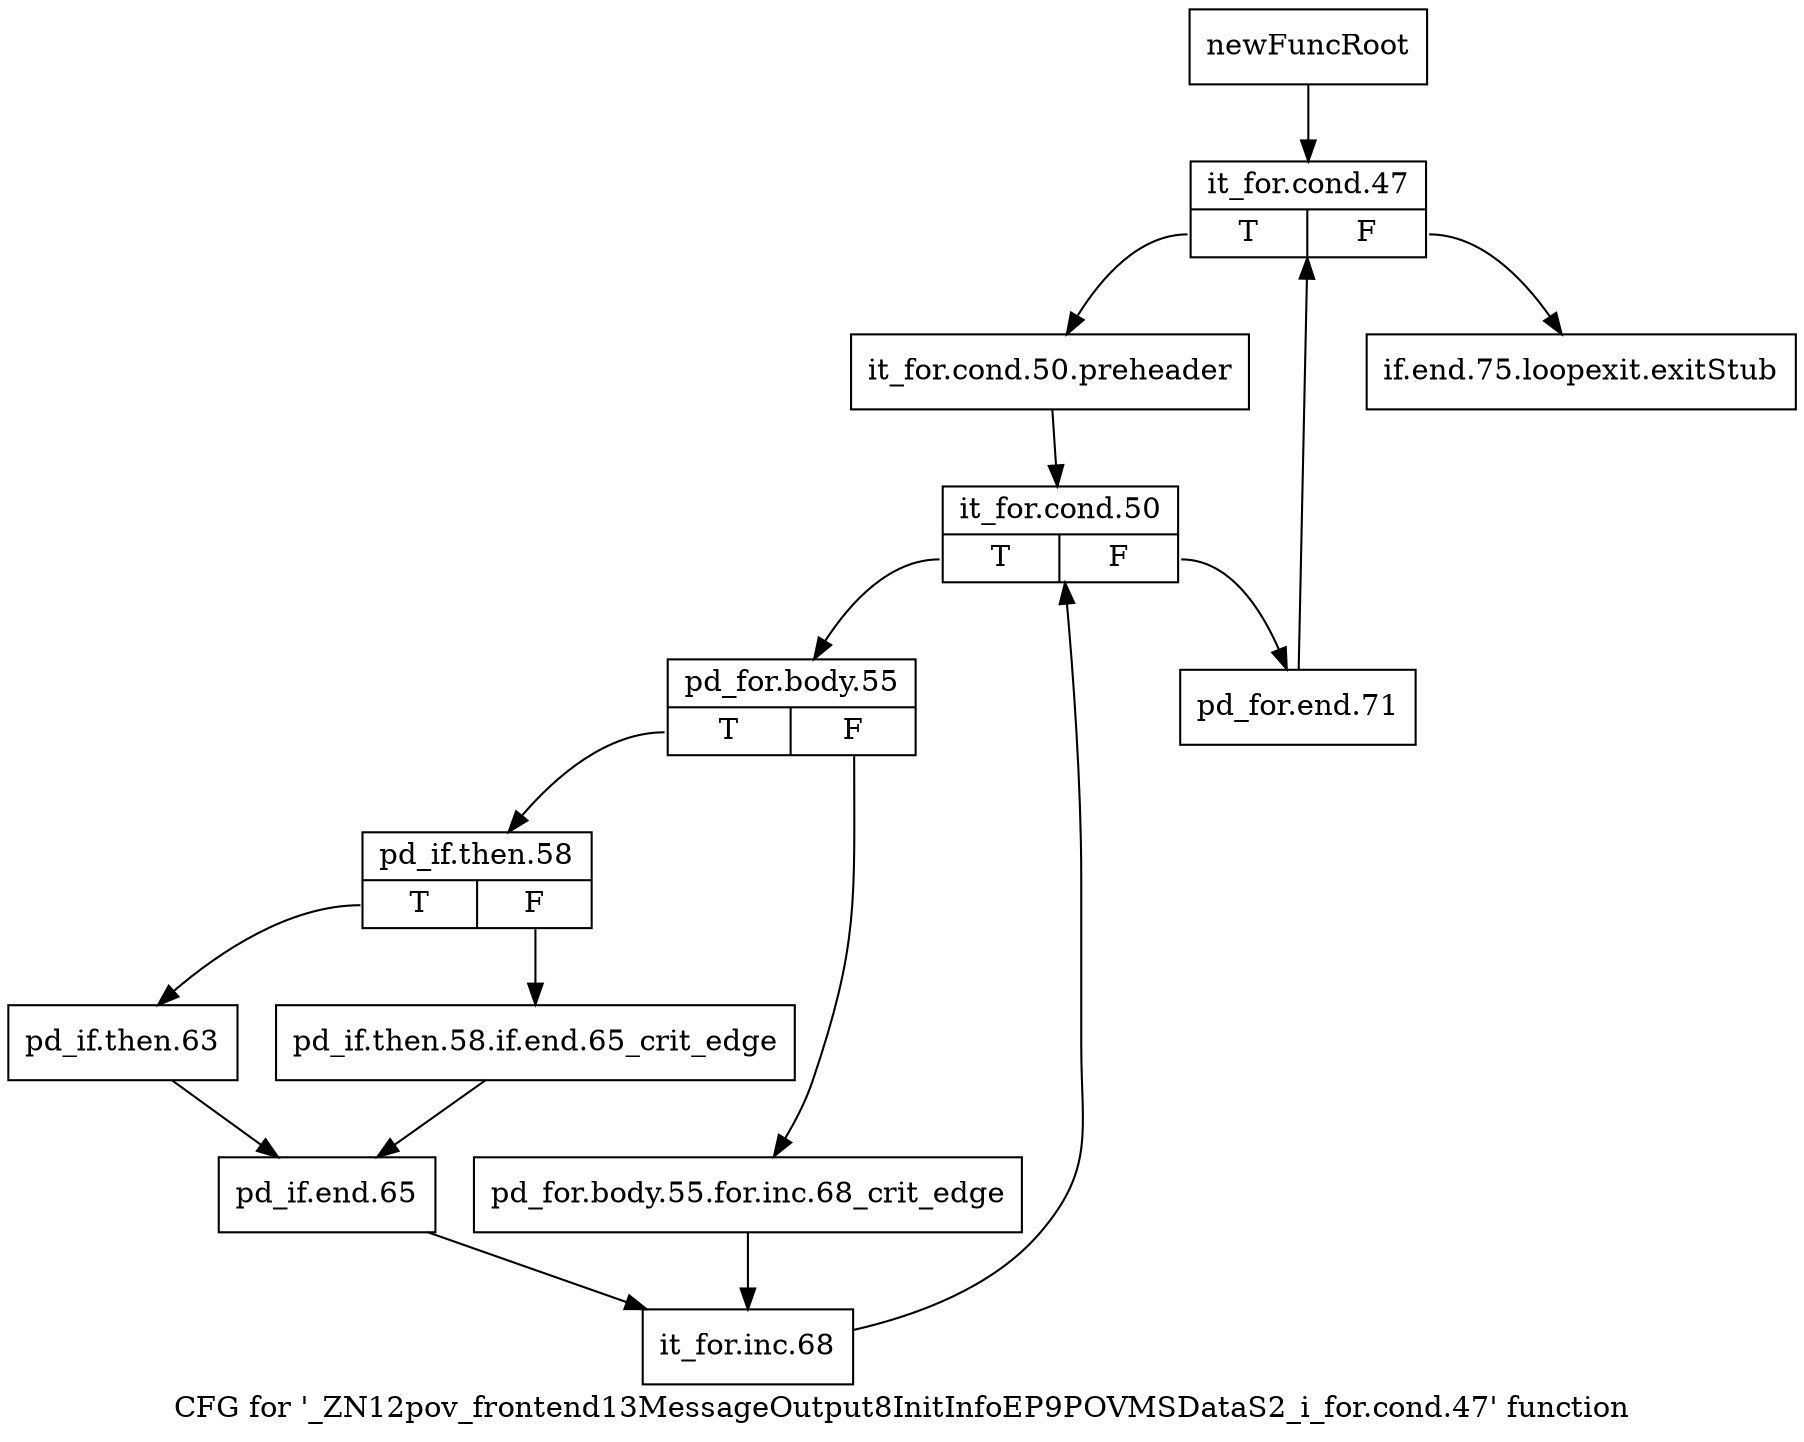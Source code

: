 digraph "CFG for '_ZN12pov_frontend13MessageOutput8InitInfoEP9POVMSDataS2_i_for.cond.47' function" {
	label="CFG for '_ZN12pov_frontend13MessageOutput8InitInfoEP9POVMSDataS2_i_for.cond.47' function";

	Node0x26b6730 [shape=record,label="{newFuncRoot}"];
	Node0x26b6730 -> Node0x26b67d0;
	Node0x26b6780 [shape=record,label="{if.end.75.loopexit.exitStub}"];
	Node0x26b67d0 [shape=record,label="{it_for.cond.47|{<s0>T|<s1>F}}"];
	Node0x26b67d0:s0 -> Node0x26b6820;
	Node0x26b67d0:s1 -> Node0x26b6780;
	Node0x26b6820 [shape=record,label="{it_for.cond.50.preheader}"];
	Node0x26b6820 -> Node0x26b6870;
	Node0x26b6870 [shape=record,label="{it_for.cond.50|{<s0>T|<s1>F}}"];
	Node0x26b6870:s0 -> Node0x26b6910;
	Node0x26b6870:s1 -> Node0x26b68c0;
	Node0x26b68c0 [shape=record,label="{pd_for.end.71}"];
	Node0x26b68c0 -> Node0x26b67d0;
	Node0x26b6910 [shape=record,label="{pd_for.body.55|{<s0>T|<s1>F}}"];
	Node0x26b6910:s0 -> Node0x26b69b0;
	Node0x26b6910:s1 -> Node0x26b6960;
	Node0x26b6960 [shape=record,label="{pd_for.body.55.for.inc.68_crit_edge}"];
	Node0x26b6960 -> Node0x26b6af0;
	Node0x26b69b0 [shape=record,label="{pd_if.then.58|{<s0>T|<s1>F}}"];
	Node0x26b69b0:s0 -> Node0x26b6a50;
	Node0x26b69b0:s1 -> Node0x26b6a00;
	Node0x26b6a00 [shape=record,label="{pd_if.then.58.if.end.65_crit_edge}"];
	Node0x26b6a00 -> Node0x26b6aa0;
	Node0x26b6a50 [shape=record,label="{pd_if.then.63}"];
	Node0x26b6a50 -> Node0x26b6aa0;
	Node0x26b6aa0 [shape=record,label="{pd_if.end.65}"];
	Node0x26b6aa0 -> Node0x26b6af0;
	Node0x26b6af0 [shape=record,label="{it_for.inc.68}"];
	Node0x26b6af0 -> Node0x26b6870;
}
